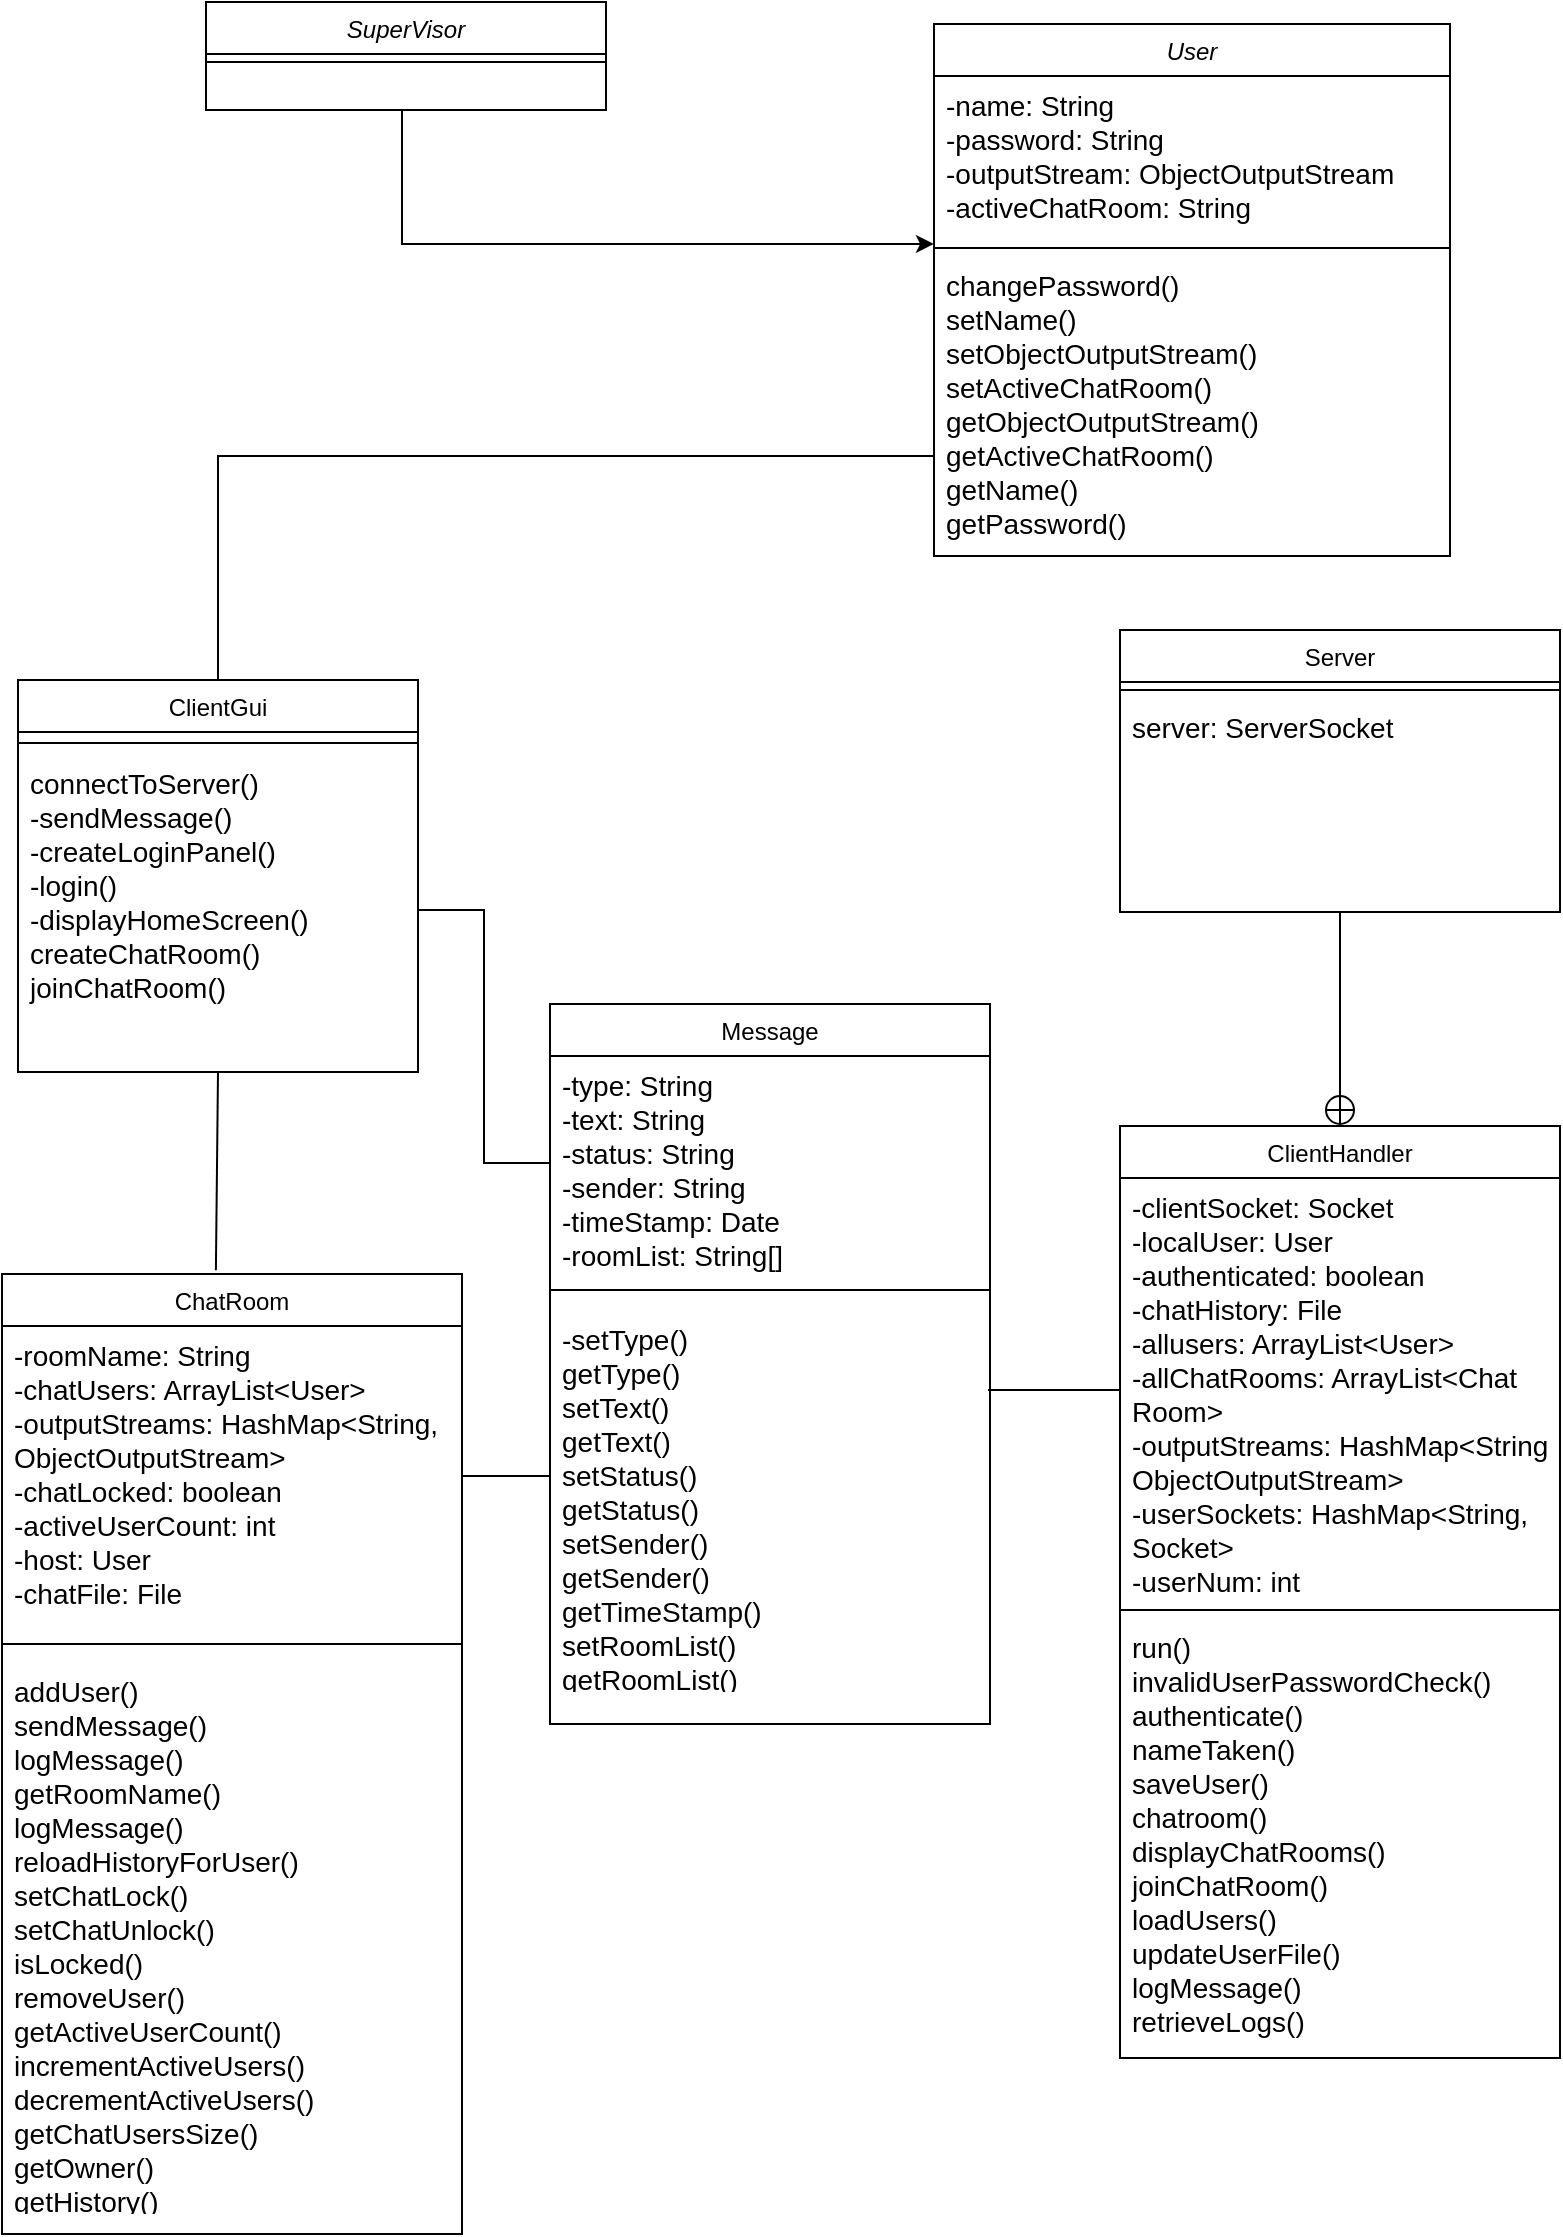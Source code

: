 <mxfile version="17.4.0" type="device"><diagram id="C5RBs43oDa-KdzZeNtuy" name="Page-1"><mxGraphModel dx="2076" dy="1156" grid="0" gridSize="10" guides="1" tooltips="1" connect="1" arrows="1" fold="1" page="1" pageScale="1" pageWidth="827" pageHeight="1169" math="0" shadow="0"><root><mxCell id="WIyWlLk6GJQsqaUBKTNV-0"/><mxCell id="WIyWlLk6GJQsqaUBKTNV-1" parent="WIyWlLk6GJQsqaUBKTNV-0"/><mxCell id="iZkKUPJ7PeQM_YcZDVnY-26" style="edgeStyle=orthogonalEdgeStyle;rounded=0;orthogonalLoop=1;jettySize=auto;html=1;endArrow=none;endFill=0;" parent="WIyWlLk6GJQsqaUBKTNV-1" source="zkfFHV4jXpPFQw0GAbJ--0" target="zkfFHV4jXpPFQw0GAbJ--17" edge="1"><mxGeometry relative="1" as="geometry"><Array as="points"><mxPoint x="142" y="256"/></Array></mxGeometry></mxCell><mxCell id="zkfFHV4jXpPFQw0GAbJ--0" value="User" style="swimlane;fontStyle=2;align=center;verticalAlign=top;childLayout=stackLayout;horizontal=1;startSize=26;horizontalStack=0;resizeParent=1;resizeLast=0;collapsible=1;marginBottom=0;rounded=0;shadow=0;strokeWidth=1;" parent="WIyWlLk6GJQsqaUBKTNV-1" vertex="1"><mxGeometry x="500" y="40" width="258" height="266" as="geometry"><mxRectangle x="230" y="140" width="160" height="26" as="alternateBounds"/></mxGeometry></mxCell><mxCell id="-ezQPSzBjxaEaFvSJQx9-40" value="-name: String&#10;-password: String&#10;-outputStream: ObjectOutputStream&#10;-activeChatRoom: String" style="text;align=left;verticalAlign=top;spacingLeft=4;spacingRight=4;overflow=hidden;rotatable=0;points=[[0,0.5],[1,0.5]];portConstraint=eastwest;spacingBottom=0;spacingTop=0;fontSize=14;" vertex="1" parent="zkfFHV4jXpPFQw0GAbJ--0"><mxGeometry y="26" width="258" height="82" as="geometry"/></mxCell><mxCell id="zkfFHV4jXpPFQw0GAbJ--4" value="" style="line;html=1;strokeWidth=1;align=left;verticalAlign=middle;spacingTop=-1;spacingLeft=3;spacingRight=3;rotatable=0;labelPosition=right;points=[];portConstraint=eastwest;" parent="zkfFHV4jXpPFQw0GAbJ--0" vertex="1"><mxGeometry y="108" width="258" height="8" as="geometry"/></mxCell><mxCell id="-ezQPSzBjxaEaFvSJQx9-41" value="changePassword()&#10;setName()&#10;setObjectOutputStream()&#10;setActiveChatRoom()&#10;getObjectOutputStream()&#10;getActiveChatRoom()&#10;getName()&#10;getPassword()" style="text;align=left;verticalAlign=top;spacingLeft=4;spacingRight=4;overflow=hidden;rotatable=0;points=[[0,0.5],[1,0.5]];portConstraint=eastwest;spacingBottom=0;spacingTop=0;fontSize=14;" vertex="1" parent="zkfFHV4jXpPFQw0GAbJ--0"><mxGeometry y="116" width="258" height="150" as="geometry"/></mxCell><mxCell id="zkfFHV4jXpPFQw0GAbJ--6" value="Message" style="swimlane;fontStyle=0;align=center;verticalAlign=top;childLayout=stackLayout;horizontal=1;startSize=26;horizontalStack=0;resizeParent=1;resizeLast=0;collapsible=1;marginBottom=0;rounded=0;shadow=0;strokeWidth=1;" parent="WIyWlLk6GJQsqaUBKTNV-1" vertex="1"><mxGeometry x="308" y="530" width="220" height="360" as="geometry"><mxRectangle x="130" y="380" width="160" height="26" as="alternateBounds"/></mxGeometry></mxCell><mxCell id="-ezQPSzBjxaEaFvSJQx9-26" value="-type: String&#10;-text: String&#10;-status: String&#10;-sender: String&#10;-timeStamp: Date&#10;-roomList: String[]" style="text;align=left;verticalAlign=top;spacingLeft=4;spacingRight=4;overflow=hidden;rotatable=0;points=[[0,0.5],[1,0.5]];portConstraint=eastwest;spacingBottom=0;spacingTop=0;fontSize=14;" vertex="1" parent="zkfFHV4jXpPFQw0GAbJ--6"><mxGeometry y="26" width="220" height="107" as="geometry"/></mxCell><mxCell id="zkfFHV4jXpPFQw0GAbJ--9" value="" style="line;html=1;strokeWidth=1;align=left;verticalAlign=middle;spacingTop=-1;spacingLeft=3;spacingRight=3;rotatable=0;labelPosition=right;points=[];portConstraint=eastwest;" parent="zkfFHV4jXpPFQw0GAbJ--6" vertex="1"><mxGeometry y="133" width="220" height="20" as="geometry"/></mxCell><mxCell id="-ezQPSzBjxaEaFvSJQx9-28" value="-setType()&#10;getType()&#10;setText()&#10;getText()&#10;setStatus()&#10;getStatus()&#10;setSender()&#10;getSender()&#10;getTimeStamp()&#10;setRoomList()&#10;getRoomList()" style="text;align=left;verticalAlign=top;spacingLeft=4;spacingRight=4;overflow=hidden;rotatable=0;points=[[0,0.5],[1,0.5]];portConstraint=eastwest;spacingBottom=0;spacingTop=0;fontSize=14;" vertex="1" parent="zkfFHV4jXpPFQw0GAbJ--6"><mxGeometry y="153" width="220" height="187" as="geometry"/></mxCell><mxCell id="zkfFHV4jXpPFQw0GAbJ--13" value="Server" style="swimlane;fontStyle=0;align=center;verticalAlign=top;childLayout=stackLayout;horizontal=1;startSize=26;horizontalStack=0;resizeParent=1;resizeLast=0;collapsible=1;marginBottom=0;rounded=0;shadow=0;strokeWidth=1;" parent="WIyWlLk6GJQsqaUBKTNV-1" vertex="1"><mxGeometry x="593" y="343" width="220" height="141" as="geometry"><mxRectangle x="340" y="380" width="170" height="26" as="alternateBounds"/></mxGeometry></mxCell><mxCell id="zkfFHV4jXpPFQw0GAbJ--15" value="" style="line;html=1;strokeWidth=1;align=left;verticalAlign=middle;spacingTop=-1;spacingLeft=3;spacingRight=3;rotatable=0;labelPosition=right;points=[];portConstraint=eastwest;" parent="zkfFHV4jXpPFQw0GAbJ--13" vertex="1"><mxGeometry y="26" width="220" height="8" as="geometry"/></mxCell><mxCell id="-ezQPSzBjxaEaFvSJQx9-38" value="server: ServerSocket" style="text;align=left;verticalAlign=top;spacingLeft=4;spacingRight=4;overflow=hidden;rotatable=0;points=[[0,0.5],[1,0.5]];portConstraint=eastwest;spacingBottom=0;spacingTop=0;fontSize=14;" vertex="1" parent="zkfFHV4jXpPFQw0GAbJ--13"><mxGeometry y="34" width="220" height="107" as="geometry"/></mxCell><mxCell id="iZkKUPJ7PeQM_YcZDVnY-43" style="edgeStyle=none;rounded=0;orthogonalLoop=1;jettySize=auto;html=1;exitX=0.5;exitY=1;exitDx=0;exitDy=0;entryX=0.465;entryY=-0.004;entryDx=0;entryDy=0;entryPerimeter=0;fontColor=#FF0000;endArrow=none;endFill=0;" parent="WIyWlLk6GJQsqaUBKTNV-1" source="zkfFHV4jXpPFQw0GAbJ--17" target="iZkKUPJ7PeQM_YcZDVnY-28" edge="1"><mxGeometry relative="1" as="geometry"/></mxCell><mxCell id="zkfFHV4jXpPFQw0GAbJ--17" value="ClientGui" style="swimlane;fontStyle=0;align=center;verticalAlign=top;childLayout=stackLayout;horizontal=1;startSize=26;horizontalStack=0;resizeParent=1;resizeLast=0;collapsible=1;marginBottom=0;rounded=0;shadow=0;strokeWidth=1;" parent="WIyWlLk6GJQsqaUBKTNV-1" vertex="1"><mxGeometry x="42" y="368" width="200" height="196" as="geometry"><mxRectangle x="550" y="140" width="160" height="26" as="alternateBounds"/></mxGeometry></mxCell><mxCell id="zkfFHV4jXpPFQw0GAbJ--23" value="" style="line;html=1;strokeWidth=1;align=left;verticalAlign=middle;spacingTop=-1;spacingLeft=3;spacingRight=3;rotatable=0;labelPosition=right;points=[];portConstraint=eastwest;" parent="zkfFHV4jXpPFQw0GAbJ--17" vertex="1"><mxGeometry y="26" width="200" height="11" as="geometry"/></mxCell><mxCell id="-ezQPSzBjxaEaFvSJQx9-30" value="connectToServer()&#10;-sendMessage()&#10;-createLoginPanel()&#10;-login()&#10;-displayHomeScreen()&#10;createChatRoom()&#10;joinChatRoom()&#10;" style="text;align=left;verticalAlign=top;spacingLeft=4;spacingRight=4;overflow=hidden;rotatable=0;points=[[0,0.5],[1,0.5]];portConstraint=eastwest;spacingBottom=0;spacingTop=0;fontSize=14;" vertex="1" parent="zkfFHV4jXpPFQw0GAbJ--17"><mxGeometry y="37" width="200" height="156" as="geometry"/></mxCell><mxCell id="iZkKUPJ7PeQM_YcZDVnY-9" style="edgeStyle=orthogonalEdgeStyle;rounded=0;orthogonalLoop=1;jettySize=auto;html=1;entryX=0;entryY=-0.053;entryDx=0;entryDy=0;entryPerimeter=0;" parent="WIyWlLk6GJQsqaUBKTNV-1" source="iZkKUPJ7PeQM_YcZDVnY-1" edge="1"><mxGeometry relative="1" as="geometry"><mxPoint x="500" y="149.986" as="targetPoint"/><Array as="points"><mxPoint x="234" y="150"/></Array></mxGeometry></mxCell><mxCell id="iZkKUPJ7PeQM_YcZDVnY-1" value="SuperVisor" style="swimlane;fontStyle=2;align=center;verticalAlign=top;childLayout=stackLayout;horizontal=1;startSize=26;horizontalStack=0;resizeParent=1;resizeLast=0;collapsible=1;marginBottom=0;rounded=0;shadow=0;strokeWidth=1;" parent="WIyWlLk6GJQsqaUBKTNV-1" vertex="1"><mxGeometry x="136" y="29" width="200" height="54" as="geometry"><mxRectangle x="230" y="140" width="160" height="26" as="alternateBounds"/></mxGeometry></mxCell><mxCell id="iZkKUPJ7PeQM_YcZDVnY-5" value="" style="line;html=1;strokeWidth=1;align=left;verticalAlign=middle;spacingTop=-1;spacingLeft=3;spacingRight=3;rotatable=0;labelPosition=right;points=[];portConstraint=eastwest;" parent="iZkKUPJ7PeQM_YcZDVnY-1" vertex="1"><mxGeometry y="26" width="200" height="8" as="geometry"/></mxCell><mxCell id="iZkKUPJ7PeQM_YcZDVnY-28" value="ChatRoom" style="swimlane;fontStyle=0;align=center;verticalAlign=top;childLayout=stackLayout;horizontal=1;startSize=26;horizontalStack=0;resizeParent=1;resizeLast=0;collapsible=1;marginBottom=0;rounded=0;shadow=0;strokeWidth=1;" parent="WIyWlLk6GJQsqaUBKTNV-1" vertex="1"><mxGeometry x="34" y="665" width="230" height="480" as="geometry"><mxRectangle x="130" y="380" width="160" height="26" as="alternateBounds"/></mxGeometry></mxCell><mxCell id="iZkKUPJ7PeQM_YcZDVnY-29" value="-roomName: String&#10;-chatUsers: ArrayList&lt;User&gt;&#10;-outputStreams: HashMap&lt;String, &#10;ObjectOutputStream&gt;&#10;-chatLocked: boolean&#10;-activeUserCount: int&#10;-host: User&#10;-chatFile: File" style="text;align=left;verticalAlign=top;spacingLeft=4;spacingRight=4;overflow=hidden;rotatable=0;points=[[0,0.5],[1,0.5]];portConstraint=eastwest;spacingBottom=0;spacingTop=0;fontSize=14;" parent="iZkKUPJ7PeQM_YcZDVnY-28" vertex="1"><mxGeometry y="26" width="230" height="150" as="geometry"/></mxCell><mxCell id="iZkKUPJ7PeQM_YcZDVnY-34" value="" style="line;html=1;strokeWidth=1;align=left;verticalAlign=middle;spacingTop=-1;spacingLeft=3;spacingRight=3;rotatable=0;labelPosition=right;points=[];portConstraint=eastwest;" parent="iZkKUPJ7PeQM_YcZDVnY-28" vertex="1"><mxGeometry y="176" width="230" height="18" as="geometry"/></mxCell><mxCell id="-ezQPSzBjxaEaFvSJQx9-25" value="addUser()&#10;sendMessage()&#10;logMessage()&#10;getRoomName()&#10;logMessage()&#10;reloadHistoryForUser()&#10;setChatLock()&#10;setChatUnlock()&#10;isLocked()&#10;removeUser()&#10;getActiveUserCount()&#10;incrementActiveUsers()&#10;decrementActiveUsers()&#10;getChatUsersSize()&#10;getOwner()&#10;getHistory()&#10;" style="text;align=left;verticalAlign=top;spacingLeft=4;spacingRight=4;overflow=hidden;rotatable=0;points=[[0,0.5],[1,0.5]];portConstraint=eastwest;spacingBottom=0;spacingTop=0;fontSize=14;" vertex="1" parent="iZkKUPJ7PeQM_YcZDVnY-28"><mxGeometry y="194" width="230" height="272" as="geometry"/></mxCell><mxCell id="-ezQPSzBjxaEaFvSJQx9-33" value="ClientHandler" style="swimlane;fontStyle=0;align=center;verticalAlign=top;childLayout=stackLayout;horizontal=1;startSize=26;horizontalStack=0;resizeParent=1;resizeLast=0;collapsible=1;marginBottom=0;rounded=0;shadow=0;strokeWidth=1;" vertex="1" parent="WIyWlLk6GJQsqaUBKTNV-1"><mxGeometry x="593" y="591" width="220" height="466" as="geometry"><mxRectangle x="340" y="380" width="170" height="26" as="alternateBounds"/></mxGeometry></mxCell><mxCell id="-ezQPSzBjxaEaFvSJQx9-34" value="-clientSocket: Socket&#10;-localUser: User&#10;-authenticated: boolean&#10;-chatHistory: File&#10;-allusers: ArrayList&lt;User&gt;&#10;-allChatRooms: ArrayList&lt;Chat&#10;Room&gt;&#10;-outputStreams: HashMap&lt;String,&#10;ObjectOutputStream&gt;&#10;-userSockets: HashMap&lt;String,&#10;Socket&gt;&#10;-userNum: int" style="text;align=left;verticalAlign=top;spacingLeft=4;spacingRight=4;overflow=hidden;rotatable=0;points=[[0,0.5],[1,0.5]];portConstraint=eastwest;spacingBottom=0;spacingTop=0;fontSize=14;" vertex="1" parent="-ezQPSzBjxaEaFvSJQx9-33"><mxGeometry y="26" width="220" height="212" as="geometry"/></mxCell><mxCell id="-ezQPSzBjxaEaFvSJQx9-35" value="" style="line;html=1;strokeWidth=1;align=left;verticalAlign=middle;spacingTop=-1;spacingLeft=3;spacingRight=3;rotatable=0;labelPosition=right;points=[];portConstraint=eastwest;" vertex="1" parent="-ezQPSzBjxaEaFvSJQx9-33"><mxGeometry y="238" width="220" height="8" as="geometry"/></mxCell><mxCell id="-ezQPSzBjxaEaFvSJQx9-36" value="run()&#10;invalidUserPasswordCheck()&#10;authenticate()&#10;nameTaken()&#10;saveUser()&#10;chatroom()&#10;displayChatRooms()&#10;joinChatRoom()&#10;loadUsers()&#10;updateUserFile()&#10;logMessage()&#10;retrieveLogs()&#10;" style="text;align=left;verticalAlign=top;spacingLeft=4;spacingRight=4;overflow=hidden;rotatable=0;points=[[0,0.5],[1,0.5]];portConstraint=eastwest;spacingBottom=0;spacingTop=0;fontSize=14;" vertex="1" parent="-ezQPSzBjxaEaFvSJQx9-33"><mxGeometry y="246" width="220" height="220" as="geometry"/></mxCell><mxCell id="-ezQPSzBjxaEaFvSJQx9-43" value="" style="endArrow=circlePlus;html=1;rounded=0;fontSize=13;endFill=0;entryX=0.5;entryY=0;entryDx=0;entryDy=0;" edge="1" parent="WIyWlLk6GJQsqaUBKTNV-1" target="-ezQPSzBjxaEaFvSJQx9-33"><mxGeometry width="50" height="50" relative="1" as="geometry"><mxPoint x="703" y="484" as="sourcePoint"/><mxPoint x="706" y="598" as="targetPoint"/></mxGeometry></mxCell><mxCell id="-ezQPSzBjxaEaFvSJQx9-48" value="" style="endArrow=none;html=1;rounded=0;fontSize=13;entryX=0;entryY=0.5;entryDx=0;entryDy=0;" edge="1" parent="WIyWlLk6GJQsqaUBKTNV-1" target="-ezQPSzBjxaEaFvSJQx9-34"><mxGeometry width="50" height="50" relative="1" as="geometry"><mxPoint x="527" y="723" as="sourcePoint"/><mxPoint x="454" y="667" as="targetPoint"/></mxGeometry></mxCell><mxCell id="-ezQPSzBjxaEaFvSJQx9-50" style="edgeStyle=orthogonalEdgeStyle;rounded=0;orthogonalLoop=1;jettySize=auto;html=1;exitX=0;exitY=0.5;exitDx=0;exitDy=0;entryX=1;entryY=0.5;entryDx=0;entryDy=0;fontSize=13;endArrow=none;endFill=0;" edge="1" parent="WIyWlLk6GJQsqaUBKTNV-1" source="-ezQPSzBjxaEaFvSJQx9-26" target="-ezQPSzBjxaEaFvSJQx9-30"><mxGeometry relative="1" as="geometry"/></mxCell><mxCell id="-ezQPSzBjxaEaFvSJQx9-51" style="edgeStyle=orthogonalEdgeStyle;rounded=0;orthogonalLoop=1;jettySize=auto;html=1;exitX=0;exitY=0.5;exitDx=0;exitDy=0;entryX=1;entryY=0.5;entryDx=0;entryDy=0;fontSize=13;endArrow=none;endFill=0;" edge="1" parent="WIyWlLk6GJQsqaUBKTNV-1" source="-ezQPSzBjxaEaFvSJQx9-28" target="iZkKUPJ7PeQM_YcZDVnY-29"><mxGeometry relative="1" as="geometry"><Array as="points"><mxPoint x="308" y="766"/></Array></mxGeometry></mxCell></root></mxGraphModel></diagram></mxfile>